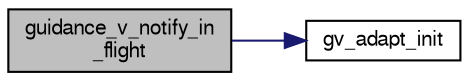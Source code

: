 digraph "guidance_v_notify_in_flight"
{
  edge [fontname="FreeSans",fontsize="10",labelfontname="FreeSans",labelfontsize="10"];
  node [fontname="FreeSans",fontsize="10",shape=record];
  rankdir="LR";
  Node1 [label="guidance_v_notify_in\l_flight",height=0.2,width=0.4,color="black", fillcolor="grey75", style="filled", fontcolor="black"];
  Node1 -> Node2 [color="midnightblue",fontsize="10",style="solid",fontname="FreeSans"];
  Node2 [label="gv_adapt_init",height=0.2,width=0.4,color="black", fillcolor="white", style="filled",URL="$guidance__v__adapt_8c.html#a14968f81dc98fe21f0f996ceace5fb5d"];
}
